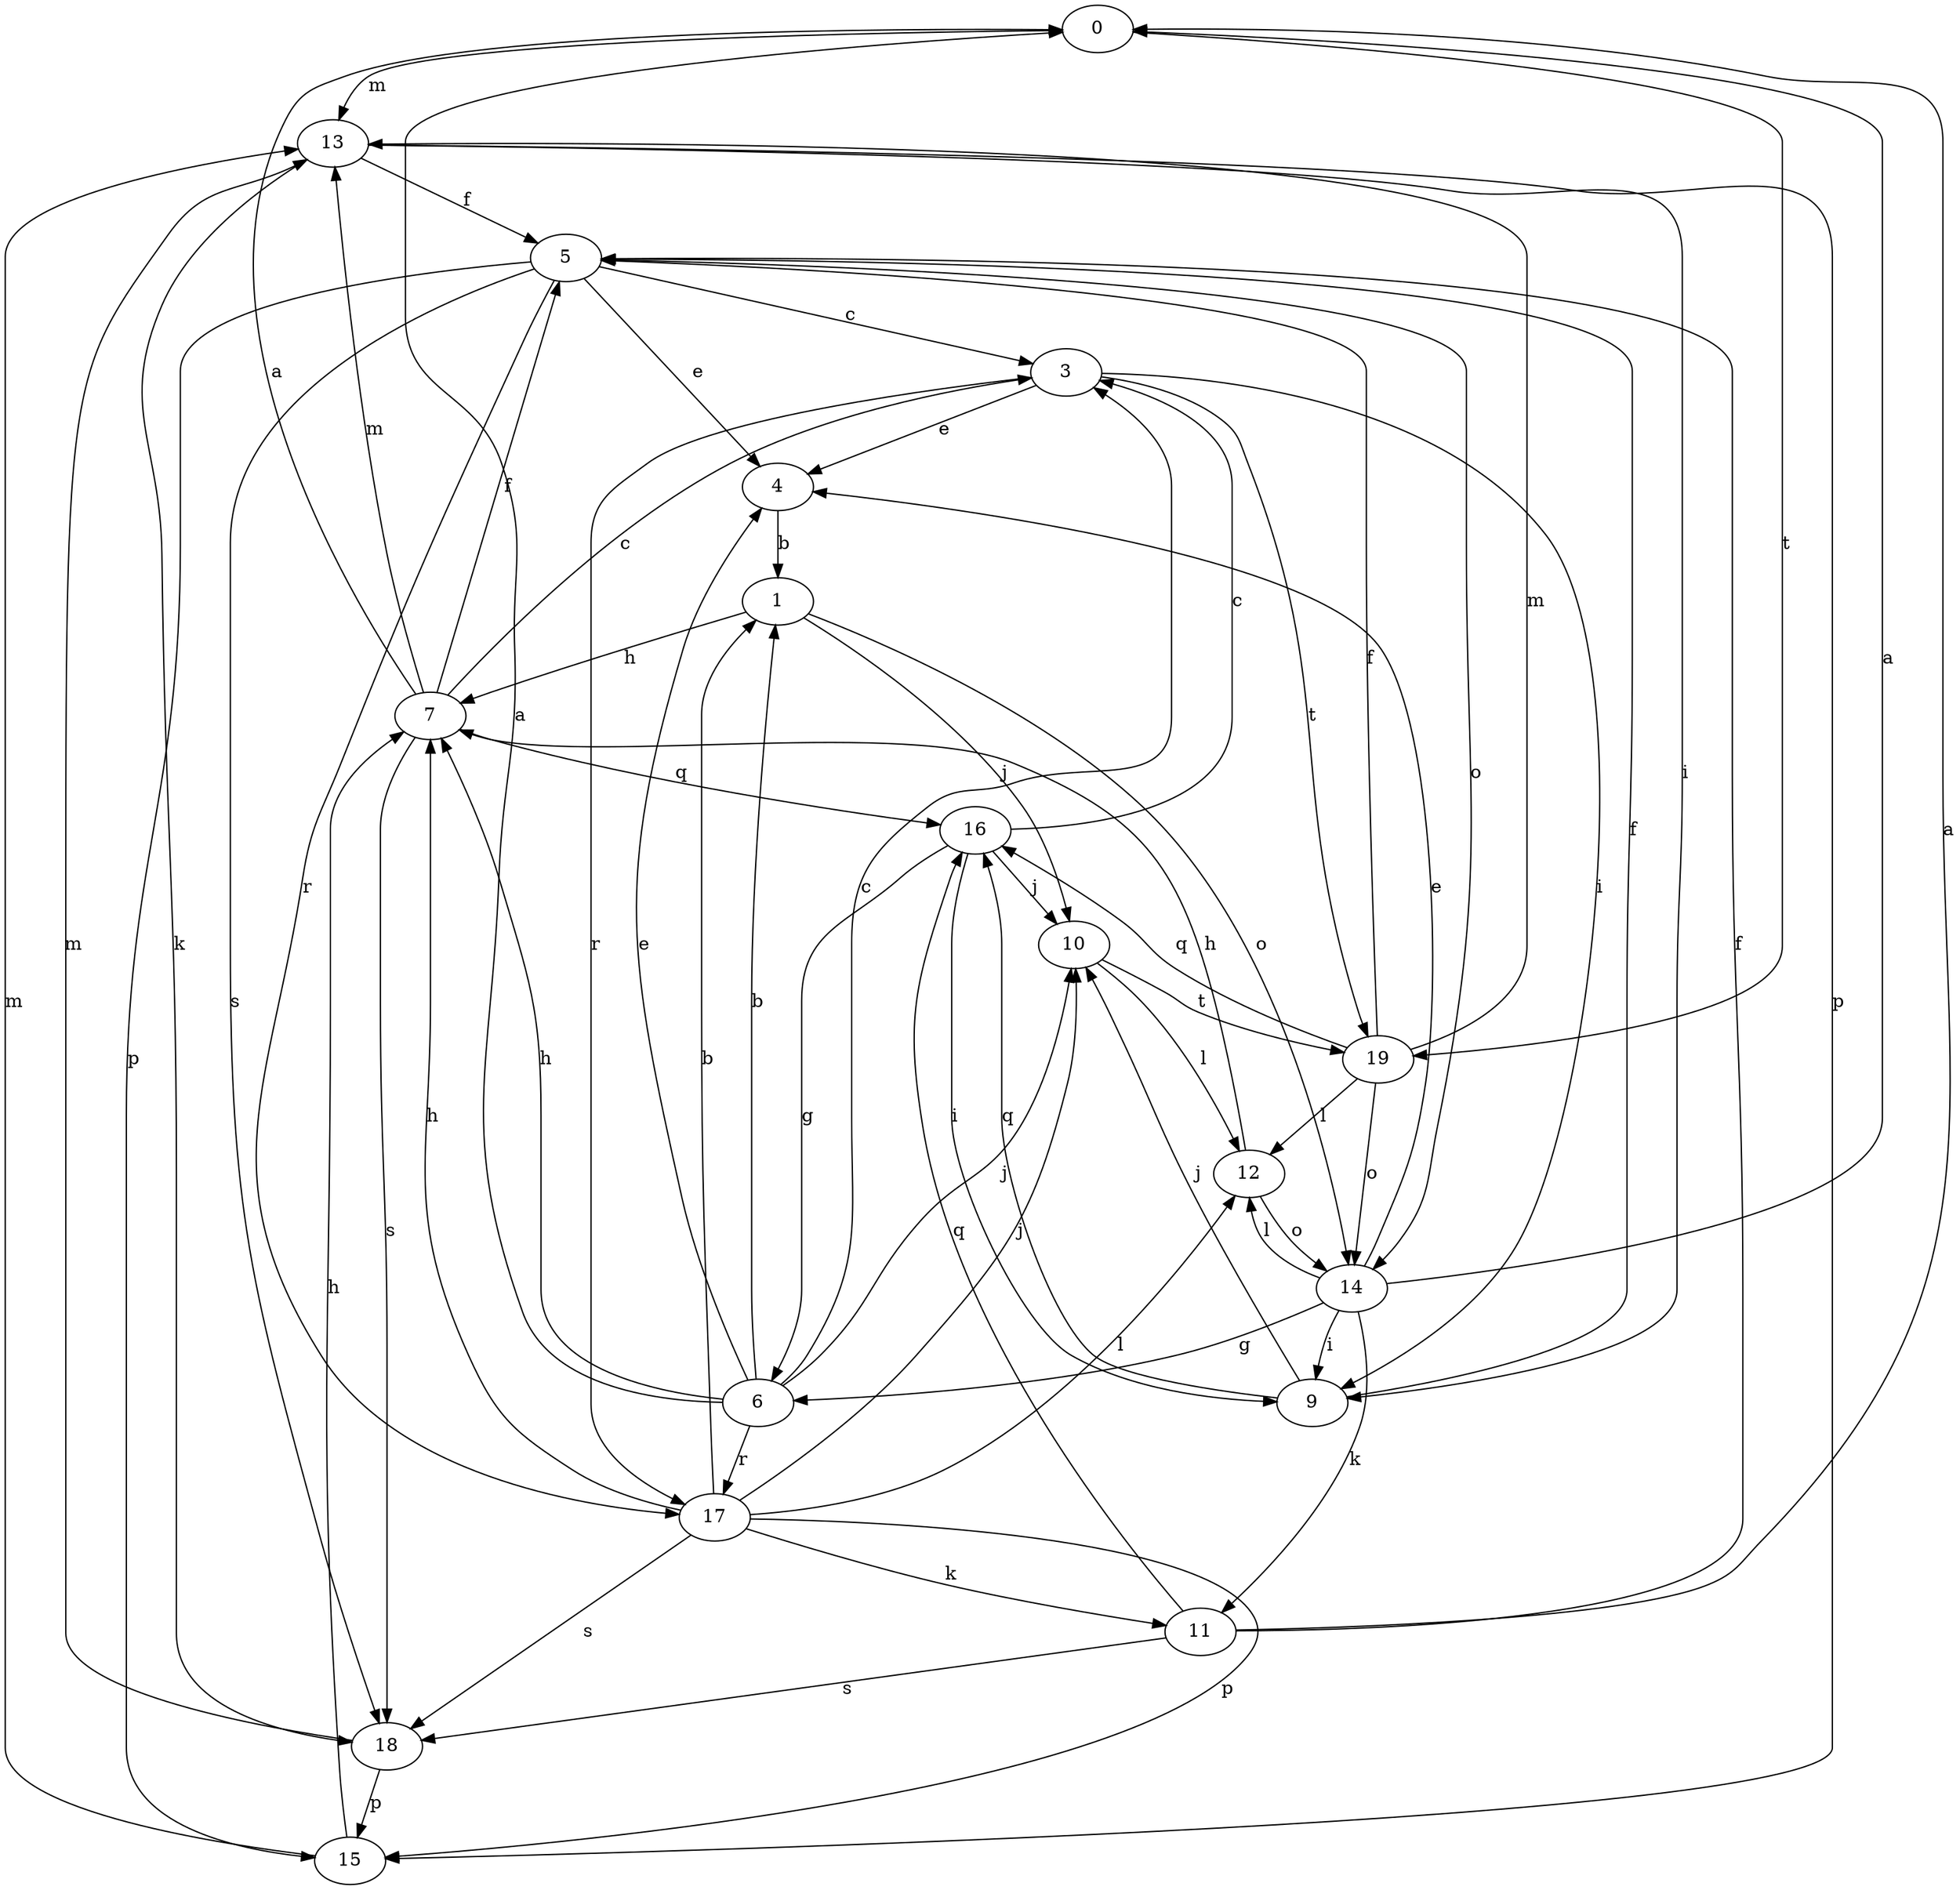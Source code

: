 strict digraph  {
0;
1;
3;
4;
5;
6;
7;
9;
10;
11;
12;
13;
14;
15;
16;
17;
18;
19;
0 -> 13  [label=m];
0 -> 19  [label=t];
1 -> 7  [label=h];
1 -> 10  [label=j];
1 -> 14  [label=o];
3 -> 4  [label=e];
3 -> 9  [label=i];
3 -> 17  [label=r];
3 -> 19  [label=t];
4 -> 1  [label=b];
5 -> 3  [label=c];
5 -> 4  [label=e];
5 -> 14  [label=o];
5 -> 15  [label=p];
5 -> 17  [label=r];
5 -> 18  [label=s];
6 -> 0  [label=a];
6 -> 1  [label=b];
6 -> 3  [label=c];
6 -> 4  [label=e];
6 -> 7  [label=h];
6 -> 10  [label=j];
6 -> 17  [label=r];
7 -> 0  [label=a];
7 -> 3  [label=c];
7 -> 5  [label=f];
7 -> 13  [label=m];
7 -> 16  [label=q];
7 -> 18  [label=s];
9 -> 5  [label=f];
9 -> 10  [label=j];
9 -> 16  [label=q];
10 -> 12  [label=l];
10 -> 19  [label=t];
11 -> 0  [label=a];
11 -> 5  [label=f];
11 -> 16  [label=q];
11 -> 18  [label=s];
12 -> 7  [label=h];
12 -> 14  [label=o];
13 -> 5  [label=f];
13 -> 9  [label=i];
13 -> 15  [label=p];
13 -> 18  [label=k];
14 -> 0  [label=a];
14 -> 4  [label=e];
14 -> 6  [label=g];
14 -> 9  [label=i];
14 -> 11  [label=k];
14 -> 12  [label=l];
15 -> 7  [label=h];
15 -> 13  [label=m];
16 -> 3  [label=c];
16 -> 6  [label=g];
16 -> 9  [label=i];
16 -> 10  [label=j];
17 -> 1  [label=b];
17 -> 7  [label=h];
17 -> 10  [label=j];
17 -> 11  [label=k];
17 -> 12  [label=l];
17 -> 15  [label=p];
17 -> 18  [label=s];
18 -> 13  [label=m];
18 -> 15  [label=p];
19 -> 5  [label=f];
19 -> 12  [label=l];
19 -> 13  [label=m];
19 -> 14  [label=o];
19 -> 16  [label=q];
}
